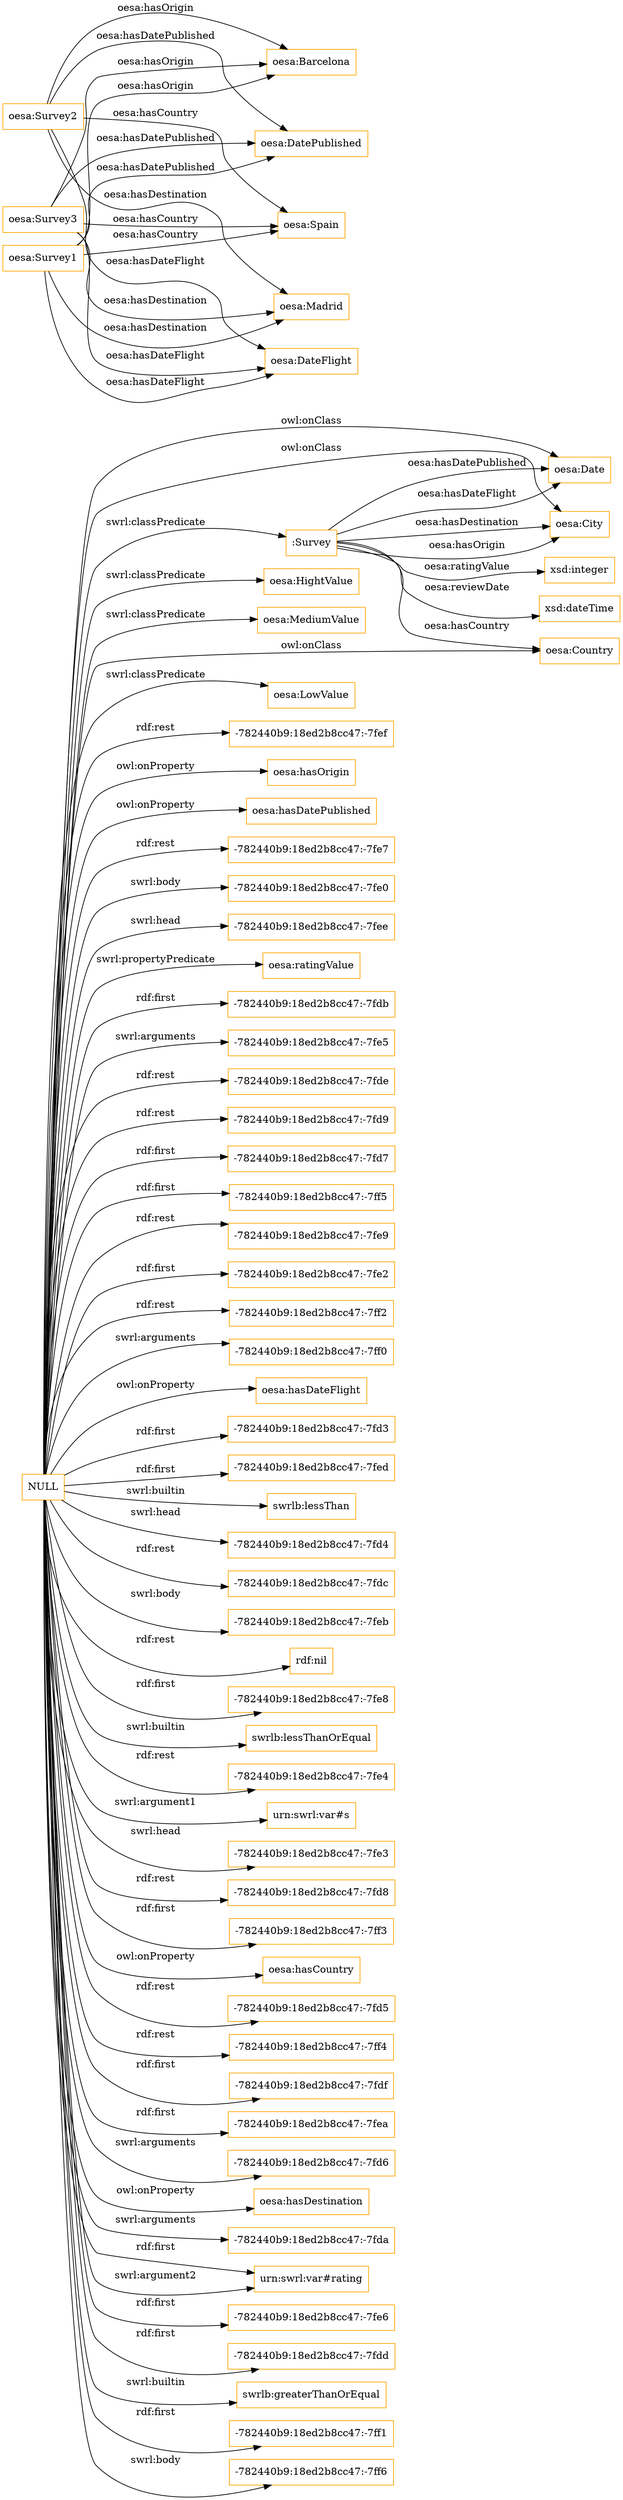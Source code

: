 digraph ar2dtool_diagram { 
rankdir=LR;
size="1501"
node [shape = rectangle, color="orange"]; "oesa:City" ":Survey" "oesa:HightValue" "oesa:Country" "oesa:MediumValue" "oesa:Date" "oesa:LowValue" ; /*classes style*/
	"oesa:Survey2" -> "oesa:Barcelona" [ label = "oesa:hasOrigin" ];
	"oesa:Survey2" -> "oesa:Madrid" [ label = "oesa:hasDestination" ];
	"oesa:Survey2" -> "oesa:DatePublished" [ label = "oesa:hasDatePublished" ];
	"oesa:Survey2" -> "oesa:DateFlight" [ label = "oesa:hasDateFlight" ];
	"oesa:Survey2" -> "oesa:Spain" [ label = "oesa:hasCountry" ];
	"oesa:Survey3" -> "oesa:Barcelona" [ label = "oesa:hasOrigin" ];
	"oesa:Survey3" -> "oesa:Madrid" [ label = "oesa:hasDestination" ];
	"oesa:Survey3" -> "oesa:DatePublished" [ label = "oesa:hasDatePublished" ];
	"oesa:Survey3" -> "oesa:DateFlight" [ label = "oesa:hasDateFlight" ];
	"oesa:Survey3" -> "oesa:Spain" [ label = "oesa:hasCountry" ];
	"NULL" -> "-782440b9:18ed2b8cc47:-7fef" [ label = "rdf:rest" ];
	"NULL" -> "oesa:hasOrigin" [ label = "owl:onProperty" ];
	"NULL" -> "oesa:hasDatePublished" [ label = "owl:onProperty" ];
	"NULL" -> "-782440b9:18ed2b8cc47:-7fe7" [ label = "rdf:rest" ];
	"NULL" -> "-782440b9:18ed2b8cc47:-7fe0" [ label = "swrl:body" ];
	"NULL" -> "-782440b9:18ed2b8cc47:-7fee" [ label = "swrl:head" ];
	"NULL" -> "oesa:ratingValue" [ label = "swrl:propertyPredicate" ];
	"NULL" -> "-782440b9:18ed2b8cc47:-7fdb" [ label = "rdf:first" ];
	"NULL" -> "-782440b9:18ed2b8cc47:-7fe5" [ label = "swrl:arguments" ];
	"NULL" -> "-782440b9:18ed2b8cc47:-7fde" [ label = "rdf:rest" ];
	"NULL" -> "-782440b9:18ed2b8cc47:-7fd9" [ label = "rdf:rest" ];
	"NULL" -> "oesa:HightValue" [ label = "swrl:classPredicate" ];
	"NULL" -> "-782440b9:18ed2b8cc47:-7fd7" [ label = "rdf:first" ];
	"NULL" -> "-782440b9:18ed2b8cc47:-7ff5" [ label = "rdf:first" ];
	"NULL" -> "-782440b9:18ed2b8cc47:-7fe9" [ label = "rdf:rest" ];
	"NULL" -> "oesa:Country" [ label = "owl:onClass" ];
	"NULL" -> "-782440b9:18ed2b8cc47:-7fe2" [ label = "rdf:first" ];
	"NULL" -> "oesa:City" [ label = "owl:onClass" ];
	"NULL" -> "-782440b9:18ed2b8cc47:-7ff2" [ label = "rdf:rest" ];
	"NULL" -> "-782440b9:18ed2b8cc47:-7ff0" [ label = "swrl:arguments" ];
	"NULL" -> "oesa:hasDateFlight" [ label = "owl:onProperty" ];
	"NULL" -> "-782440b9:18ed2b8cc47:-7fd3" [ label = "rdf:first" ];
	"NULL" -> "-782440b9:18ed2b8cc47:-7fed" [ label = "rdf:first" ];
	"NULL" -> "oesa:Date" [ label = "owl:onClass" ];
	"NULL" -> "swrlb:lessThan" [ label = "swrl:builtin" ];
	"NULL" -> "-782440b9:18ed2b8cc47:-7fd4" [ label = "swrl:head" ];
	"NULL" -> "-782440b9:18ed2b8cc47:-7fdc" [ label = "rdf:rest" ];
	"NULL" -> "-782440b9:18ed2b8cc47:-7feb" [ label = "swrl:body" ];
	"NULL" -> "rdf:nil" [ label = "rdf:rest" ];
	"NULL" -> "-782440b9:18ed2b8cc47:-7fe8" [ label = "rdf:first" ];
	"NULL" -> "swrlb:lessThanOrEqual" [ label = "swrl:builtin" ];
	"NULL" -> "-782440b9:18ed2b8cc47:-7fe4" [ label = "rdf:rest" ];
	"NULL" -> "urn:swrl:var#s" [ label = "swrl:argument1" ];
	"NULL" -> "-782440b9:18ed2b8cc47:-7fe3" [ label = "swrl:head" ];
	"NULL" -> "-782440b9:18ed2b8cc47:-7fd8" [ label = "rdf:rest" ];
	"NULL" -> "-782440b9:18ed2b8cc47:-7ff3" [ label = "rdf:first" ];
	"NULL" -> "oesa:hasCountry" [ label = "owl:onProperty" ];
	"NULL" -> "-782440b9:18ed2b8cc47:-7fd5" [ label = "rdf:rest" ];
	"NULL" -> "-782440b9:18ed2b8cc47:-7ff4" [ label = "rdf:rest" ];
	"NULL" -> "-782440b9:18ed2b8cc47:-7fdf" [ label = "rdf:first" ];
	"NULL" -> "-782440b9:18ed2b8cc47:-7fea" [ label = "rdf:first" ];
	"NULL" -> "-782440b9:18ed2b8cc47:-7fd6" [ label = "swrl:arguments" ];
	"NULL" -> "oesa:hasDestination" [ label = "owl:onProperty" ];
	"NULL" -> "oesa:LowValue" [ label = "swrl:classPredicate" ];
	"NULL" -> ":Survey" [ label = "swrl:classPredicate" ];
	"NULL" -> "-782440b9:18ed2b8cc47:-7fda" [ label = "swrl:arguments" ];
	"NULL" -> "urn:swrl:var#rating" [ label = "rdf:first" ];
	"NULL" -> "-782440b9:18ed2b8cc47:-7fe6" [ label = "rdf:first" ];
	"NULL" -> "-782440b9:18ed2b8cc47:-7fdd" [ label = "rdf:first" ];
	"NULL" -> "swrlb:greaterThanOrEqual" [ label = "swrl:builtin" ];
	"NULL" -> "urn:swrl:var#rating" [ label = "swrl:argument2" ];
	"NULL" -> "-782440b9:18ed2b8cc47:-7ff1" [ label = "rdf:first" ];
	"NULL" -> "-782440b9:18ed2b8cc47:-7ff6" [ label = "swrl:body" ];
	"NULL" -> "oesa:MediumValue" [ label = "swrl:classPredicate" ];
	"oesa:Survey1" -> "oesa:Barcelona" [ label = "oesa:hasOrigin" ];
	"oesa:Survey1" -> "oesa:Madrid" [ label = "oesa:hasDestination" ];
	"oesa:Survey1" -> "oesa:DatePublished" [ label = "oesa:hasDatePublished" ];
	"oesa:Survey1" -> "oesa:DateFlight" [ label = "oesa:hasDateFlight" ];
	"oesa:Survey1" -> "oesa:Spain" [ label = "oesa:hasCountry" ];
	":Survey" -> "oesa:City" [ label = "oesa:hasOrigin" ];
	":Survey" -> "oesa:Date" [ label = "oesa:hasDatePublished" ];
	":Survey" -> "oesa:City" [ label = "oesa:hasDestination" ];
	":Survey" -> "xsd:integer" [ label = "oesa:ratingValue" ];
	":Survey" -> "oesa:Date" [ label = "oesa:hasDateFlight" ];
	":Survey" -> "xsd:dateTime" [ label = "oesa:reviewDate" ];
	":Survey" -> "oesa:Country" [ label = "oesa:hasCountry" ];

}
